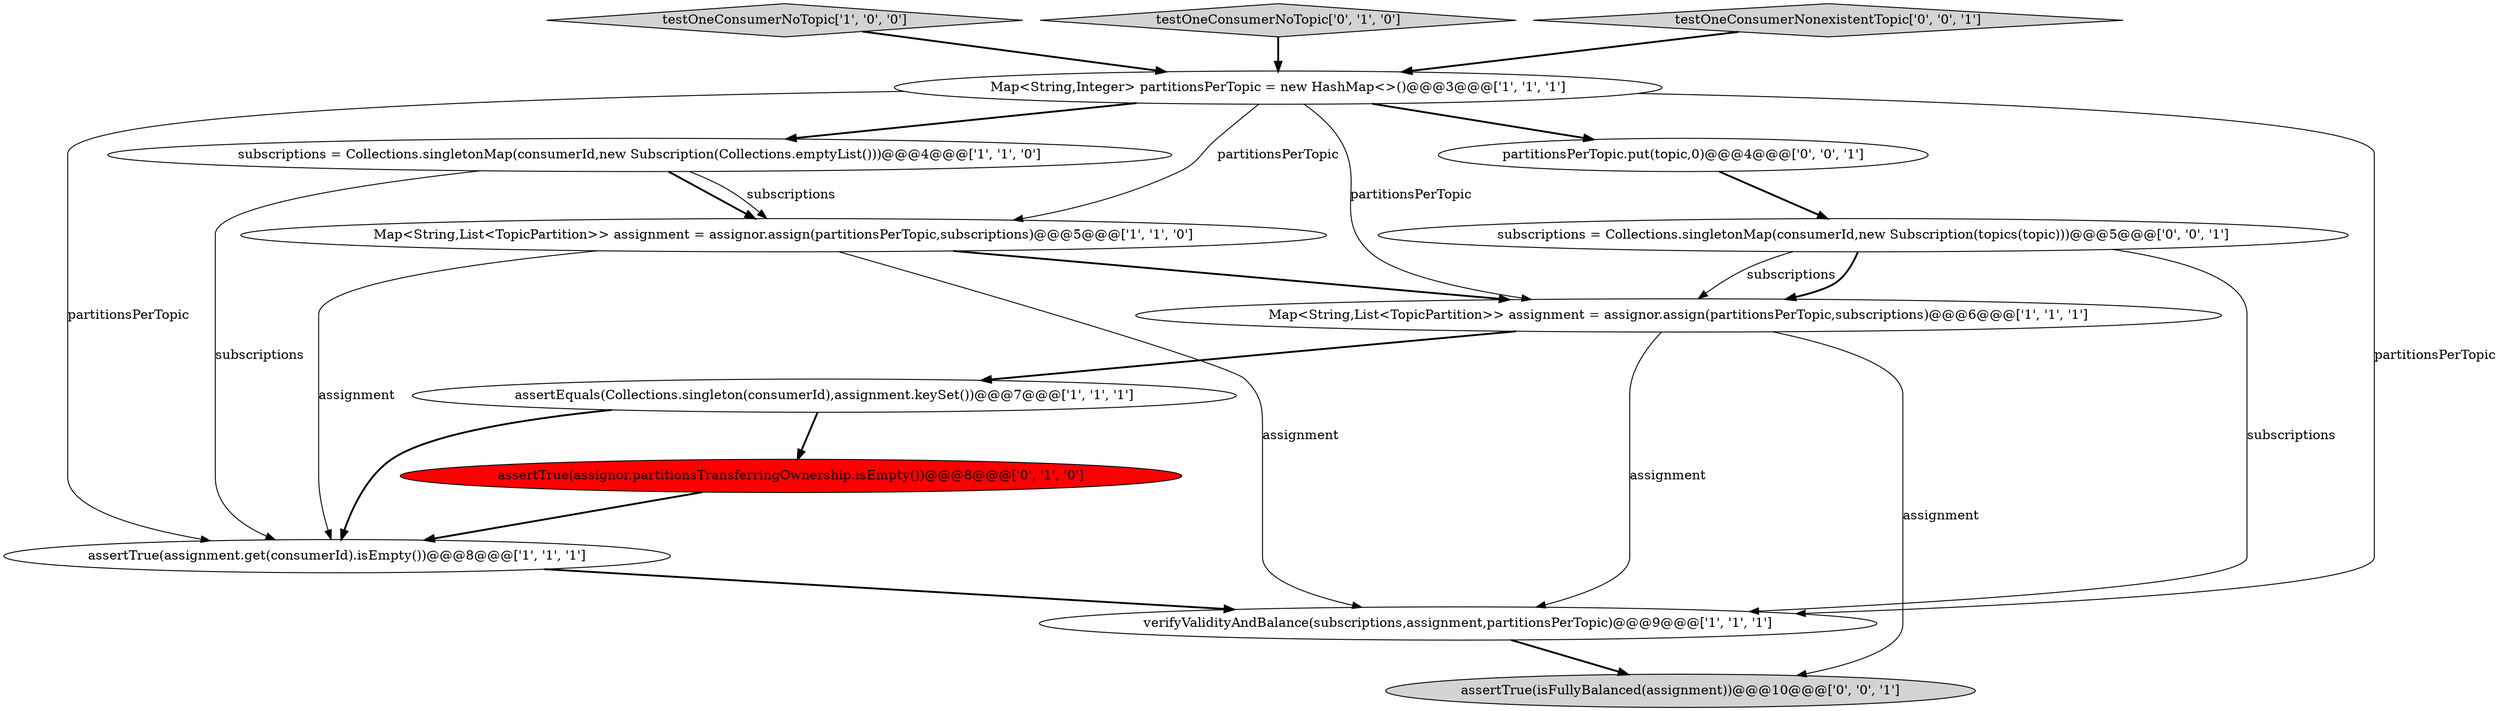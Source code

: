 digraph {
4 [style = filled, label = "subscriptions = Collections.singletonMap(consumerId,new Subscription(Collections.emptyList()))@@@4@@@['1', '1', '0']", fillcolor = white, shape = ellipse image = "AAA0AAABBB1BBB"];
6 [style = filled, label = "Map<String,Integer> partitionsPerTopic = new HashMap<>()@@@3@@@['1', '1', '1']", fillcolor = white, shape = ellipse image = "AAA0AAABBB1BBB"];
12 [style = filled, label = "partitionsPerTopic.put(topic,0)@@@4@@@['0', '0', '1']", fillcolor = white, shape = ellipse image = "AAA0AAABBB3BBB"];
3 [style = filled, label = "testOneConsumerNoTopic['1', '0', '0']", fillcolor = lightgray, shape = diamond image = "AAA0AAABBB1BBB"];
0 [style = filled, label = "Map<String,List<TopicPartition>> assignment = assignor.assign(partitionsPerTopic,subscriptions)@@@5@@@['1', '1', '0']", fillcolor = white, shape = ellipse image = "AAA0AAABBB1BBB"];
5 [style = filled, label = "verifyValidityAndBalance(subscriptions,assignment,partitionsPerTopic)@@@9@@@['1', '1', '1']", fillcolor = white, shape = ellipse image = "AAA0AAABBB1BBB"];
9 [style = filled, label = "testOneConsumerNoTopic['0', '1', '0']", fillcolor = lightgray, shape = diamond image = "AAA0AAABBB2BBB"];
7 [style = filled, label = "assertTrue(assignment.get(consumerId).isEmpty())@@@8@@@['1', '1', '1']", fillcolor = white, shape = ellipse image = "AAA0AAABBB1BBB"];
10 [style = filled, label = "testOneConsumerNonexistentTopic['0', '0', '1']", fillcolor = lightgray, shape = diamond image = "AAA0AAABBB3BBB"];
2 [style = filled, label = "assertEquals(Collections.singleton(consumerId),assignment.keySet())@@@7@@@['1', '1', '1']", fillcolor = white, shape = ellipse image = "AAA0AAABBB1BBB"];
8 [style = filled, label = "assertTrue(assignor.partitionsTransferringOwnership.isEmpty())@@@8@@@['0', '1', '0']", fillcolor = red, shape = ellipse image = "AAA1AAABBB2BBB"];
1 [style = filled, label = "Map<String,List<TopicPartition>> assignment = assignor.assign(partitionsPerTopic,subscriptions)@@@6@@@['1', '1', '1']", fillcolor = white, shape = ellipse image = "AAA0AAABBB1BBB"];
13 [style = filled, label = "subscriptions = Collections.singletonMap(consumerId,new Subscription(topics(topic)))@@@5@@@['0', '0', '1']", fillcolor = white, shape = ellipse image = "AAA0AAABBB3BBB"];
11 [style = filled, label = "assertTrue(isFullyBalanced(assignment))@@@10@@@['0', '0', '1']", fillcolor = lightgray, shape = ellipse image = "AAA0AAABBB3BBB"];
1->5 [style = solid, label="assignment"];
13->1 [style = solid, label="subscriptions"];
1->11 [style = solid, label="assignment"];
3->6 [style = bold, label=""];
10->6 [style = bold, label=""];
6->7 [style = solid, label="partitionsPerTopic"];
13->1 [style = bold, label=""];
8->7 [style = bold, label=""];
9->6 [style = bold, label=""];
0->7 [style = solid, label="assignment"];
4->0 [style = bold, label=""];
13->5 [style = solid, label="subscriptions"];
12->13 [style = bold, label=""];
6->4 [style = bold, label=""];
0->5 [style = solid, label="assignment"];
7->5 [style = bold, label=""];
0->1 [style = bold, label=""];
6->5 [style = solid, label="partitionsPerTopic"];
4->0 [style = solid, label="subscriptions"];
4->7 [style = solid, label="subscriptions"];
1->2 [style = bold, label=""];
5->11 [style = bold, label=""];
2->7 [style = bold, label=""];
6->0 [style = solid, label="partitionsPerTopic"];
6->1 [style = solid, label="partitionsPerTopic"];
2->8 [style = bold, label=""];
6->12 [style = bold, label=""];
}
